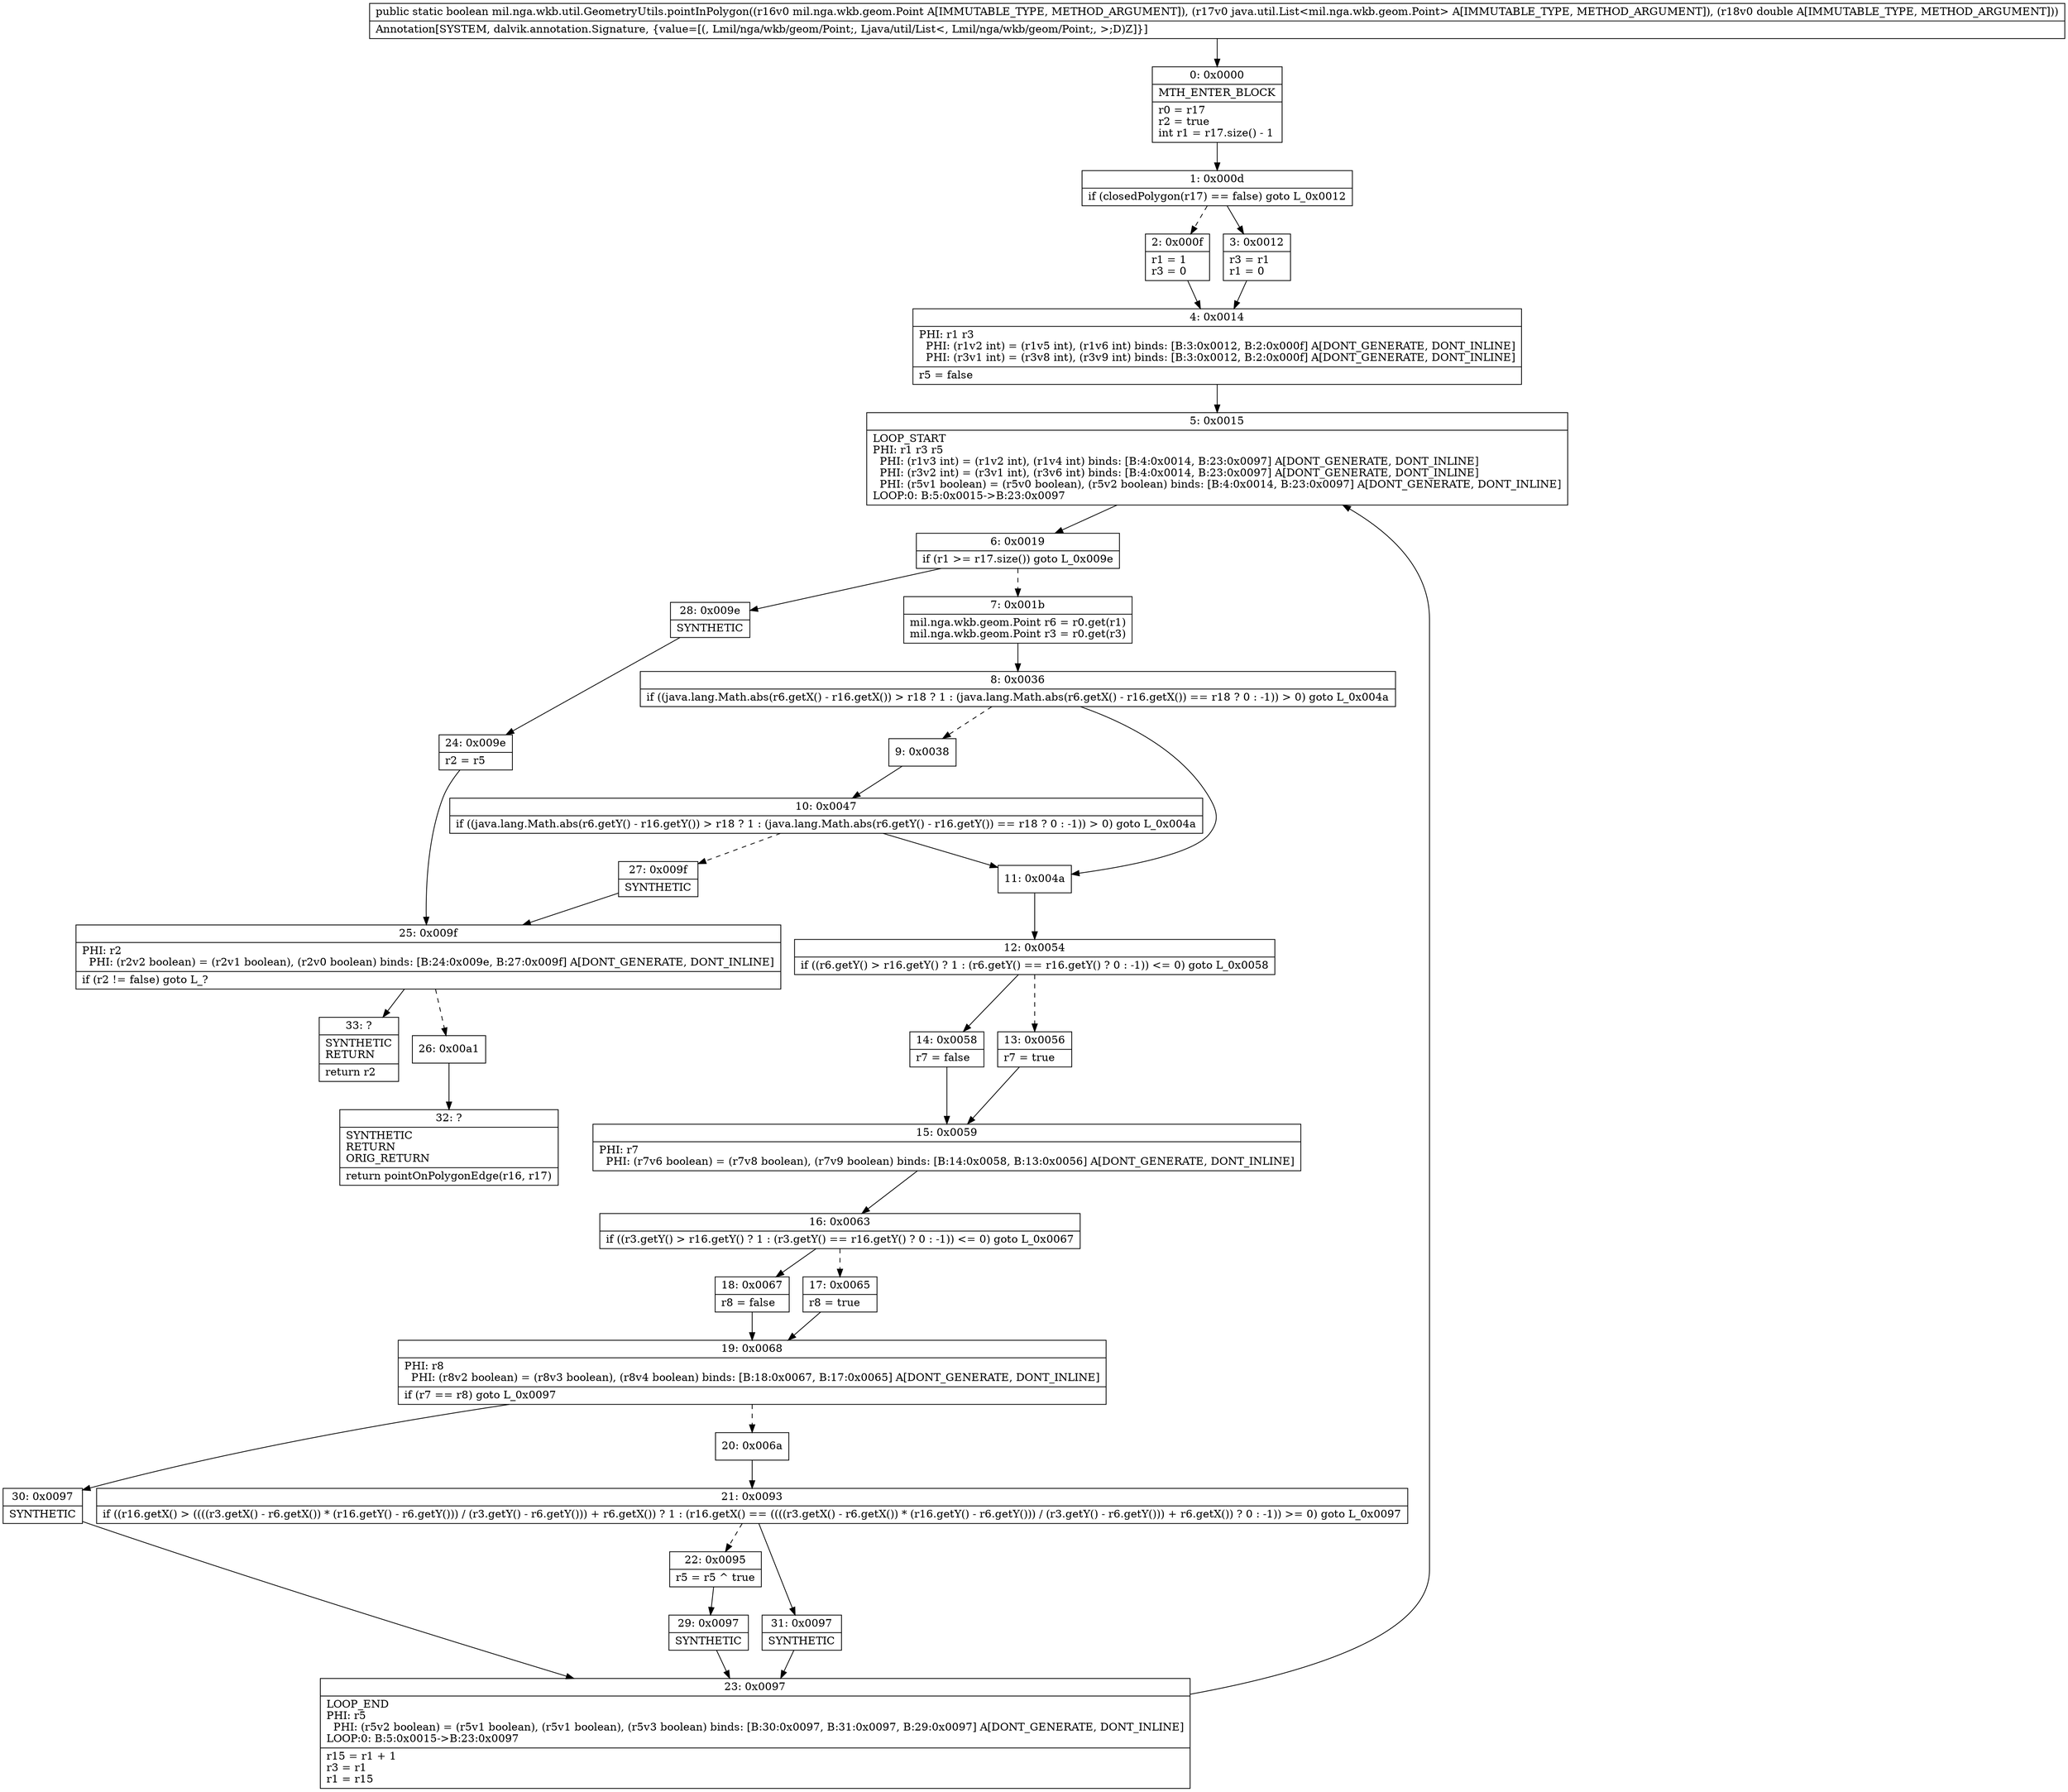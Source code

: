 digraph "CFG formil.nga.wkb.util.GeometryUtils.pointInPolygon(Lmil\/nga\/wkb\/geom\/Point;Ljava\/util\/List;D)Z" {
Node_0 [shape=record,label="{0\:\ 0x0000|MTH_ENTER_BLOCK\l|r0 = r17\lr2 = true\lint r1 = r17.size() \- 1\l}"];
Node_1 [shape=record,label="{1\:\ 0x000d|if (closedPolygon(r17) == false) goto L_0x0012\l}"];
Node_2 [shape=record,label="{2\:\ 0x000f|r1 = 1\lr3 = 0\l}"];
Node_3 [shape=record,label="{3\:\ 0x0012|r3 = r1\lr1 = 0\l}"];
Node_4 [shape=record,label="{4\:\ 0x0014|PHI: r1 r3 \l  PHI: (r1v2 int) = (r1v5 int), (r1v6 int) binds: [B:3:0x0012, B:2:0x000f] A[DONT_GENERATE, DONT_INLINE]\l  PHI: (r3v1 int) = (r3v8 int), (r3v9 int) binds: [B:3:0x0012, B:2:0x000f] A[DONT_GENERATE, DONT_INLINE]\l|r5 = false\l}"];
Node_5 [shape=record,label="{5\:\ 0x0015|LOOP_START\lPHI: r1 r3 r5 \l  PHI: (r1v3 int) = (r1v2 int), (r1v4 int) binds: [B:4:0x0014, B:23:0x0097] A[DONT_GENERATE, DONT_INLINE]\l  PHI: (r3v2 int) = (r3v1 int), (r3v6 int) binds: [B:4:0x0014, B:23:0x0097] A[DONT_GENERATE, DONT_INLINE]\l  PHI: (r5v1 boolean) = (r5v0 boolean), (r5v2 boolean) binds: [B:4:0x0014, B:23:0x0097] A[DONT_GENERATE, DONT_INLINE]\lLOOP:0: B:5:0x0015\-\>B:23:0x0097\l}"];
Node_6 [shape=record,label="{6\:\ 0x0019|if (r1 \>= r17.size()) goto L_0x009e\l}"];
Node_7 [shape=record,label="{7\:\ 0x001b|mil.nga.wkb.geom.Point r6 = r0.get(r1)\lmil.nga.wkb.geom.Point r3 = r0.get(r3)\l}"];
Node_8 [shape=record,label="{8\:\ 0x0036|if ((java.lang.Math.abs(r6.getX() \- r16.getX()) \> r18 ? 1 : (java.lang.Math.abs(r6.getX() \- r16.getX()) == r18 ? 0 : \-1)) \> 0) goto L_0x004a\l}"];
Node_9 [shape=record,label="{9\:\ 0x0038}"];
Node_10 [shape=record,label="{10\:\ 0x0047|if ((java.lang.Math.abs(r6.getY() \- r16.getY()) \> r18 ? 1 : (java.lang.Math.abs(r6.getY() \- r16.getY()) == r18 ? 0 : \-1)) \> 0) goto L_0x004a\l}"];
Node_11 [shape=record,label="{11\:\ 0x004a}"];
Node_12 [shape=record,label="{12\:\ 0x0054|if ((r6.getY() \> r16.getY() ? 1 : (r6.getY() == r16.getY() ? 0 : \-1)) \<= 0) goto L_0x0058\l}"];
Node_13 [shape=record,label="{13\:\ 0x0056|r7 = true\l}"];
Node_14 [shape=record,label="{14\:\ 0x0058|r7 = false\l}"];
Node_15 [shape=record,label="{15\:\ 0x0059|PHI: r7 \l  PHI: (r7v6 boolean) = (r7v8 boolean), (r7v9 boolean) binds: [B:14:0x0058, B:13:0x0056] A[DONT_GENERATE, DONT_INLINE]\l}"];
Node_16 [shape=record,label="{16\:\ 0x0063|if ((r3.getY() \> r16.getY() ? 1 : (r3.getY() == r16.getY() ? 0 : \-1)) \<= 0) goto L_0x0067\l}"];
Node_17 [shape=record,label="{17\:\ 0x0065|r8 = true\l}"];
Node_18 [shape=record,label="{18\:\ 0x0067|r8 = false\l}"];
Node_19 [shape=record,label="{19\:\ 0x0068|PHI: r8 \l  PHI: (r8v2 boolean) = (r8v3 boolean), (r8v4 boolean) binds: [B:18:0x0067, B:17:0x0065] A[DONT_GENERATE, DONT_INLINE]\l|if (r7 == r8) goto L_0x0097\l}"];
Node_20 [shape=record,label="{20\:\ 0x006a}"];
Node_21 [shape=record,label="{21\:\ 0x0093|if ((r16.getX() \> ((((r3.getX() \- r6.getX()) * (r16.getY() \- r6.getY())) \/ (r3.getY() \- r6.getY())) + r6.getX()) ? 1 : (r16.getX() == ((((r3.getX() \- r6.getX()) * (r16.getY() \- r6.getY())) \/ (r3.getY() \- r6.getY())) + r6.getX()) ? 0 : \-1)) \>= 0) goto L_0x0097\l}"];
Node_22 [shape=record,label="{22\:\ 0x0095|r5 = r5 ^ true\l}"];
Node_23 [shape=record,label="{23\:\ 0x0097|LOOP_END\lPHI: r5 \l  PHI: (r5v2 boolean) = (r5v1 boolean), (r5v1 boolean), (r5v3 boolean) binds: [B:30:0x0097, B:31:0x0097, B:29:0x0097] A[DONT_GENERATE, DONT_INLINE]\lLOOP:0: B:5:0x0015\-\>B:23:0x0097\l|r15 = r1 + 1\lr3 = r1\lr1 = r15\l}"];
Node_24 [shape=record,label="{24\:\ 0x009e|r2 = r5\l}"];
Node_25 [shape=record,label="{25\:\ 0x009f|PHI: r2 \l  PHI: (r2v2 boolean) = (r2v1 boolean), (r2v0 boolean) binds: [B:24:0x009e, B:27:0x009f] A[DONT_GENERATE, DONT_INLINE]\l|if (r2 != false) goto L_?\l}"];
Node_26 [shape=record,label="{26\:\ 0x00a1}"];
Node_27 [shape=record,label="{27\:\ 0x009f|SYNTHETIC\l}"];
Node_28 [shape=record,label="{28\:\ 0x009e|SYNTHETIC\l}"];
Node_29 [shape=record,label="{29\:\ 0x0097|SYNTHETIC\l}"];
Node_30 [shape=record,label="{30\:\ 0x0097|SYNTHETIC\l}"];
Node_31 [shape=record,label="{31\:\ 0x0097|SYNTHETIC\l}"];
Node_32 [shape=record,label="{32\:\ ?|SYNTHETIC\lRETURN\lORIG_RETURN\l|return pointOnPolygonEdge(r16, r17)\l}"];
Node_33 [shape=record,label="{33\:\ ?|SYNTHETIC\lRETURN\l|return r2\l}"];
MethodNode[shape=record,label="{public static boolean mil.nga.wkb.util.GeometryUtils.pointInPolygon((r16v0 mil.nga.wkb.geom.Point A[IMMUTABLE_TYPE, METHOD_ARGUMENT]), (r17v0 java.util.List\<mil.nga.wkb.geom.Point\> A[IMMUTABLE_TYPE, METHOD_ARGUMENT]), (r18v0 double A[IMMUTABLE_TYPE, METHOD_ARGUMENT]))  | Annotation[SYSTEM, dalvik.annotation.Signature, \{value=[(, Lmil\/nga\/wkb\/geom\/Point;, Ljava\/util\/List\<, Lmil\/nga\/wkb\/geom\/Point;, \>;D)Z]\}]\l}"];
MethodNode -> Node_0;
Node_0 -> Node_1;
Node_1 -> Node_2[style=dashed];
Node_1 -> Node_3;
Node_2 -> Node_4;
Node_3 -> Node_4;
Node_4 -> Node_5;
Node_5 -> Node_6;
Node_6 -> Node_7[style=dashed];
Node_6 -> Node_28;
Node_7 -> Node_8;
Node_8 -> Node_9[style=dashed];
Node_8 -> Node_11;
Node_9 -> Node_10;
Node_10 -> Node_11;
Node_10 -> Node_27[style=dashed];
Node_11 -> Node_12;
Node_12 -> Node_13[style=dashed];
Node_12 -> Node_14;
Node_13 -> Node_15;
Node_14 -> Node_15;
Node_15 -> Node_16;
Node_16 -> Node_17[style=dashed];
Node_16 -> Node_18;
Node_17 -> Node_19;
Node_18 -> Node_19;
Node_19 -> Node_20[style=dashed];
Node_19 -> Node_30;
Node_20 -> Node_21;
Node_21 -> Node_22[style=dashed];
Node_21 -> Node_31;
Node_22 -> Node_29;
Node_23 -> Node_5;
Node_24 -> Node_25;
Node_25 -> Node_26[style=dashed];
Node_25 -> Node_33;
Node_26 -> Node_32;
Node_27 -> Node_25;
Node_28 -> Node_24;
Node_29 -> Node_23;
Node_30 -> Node_23;
Node_31 -> Node_23;
}

